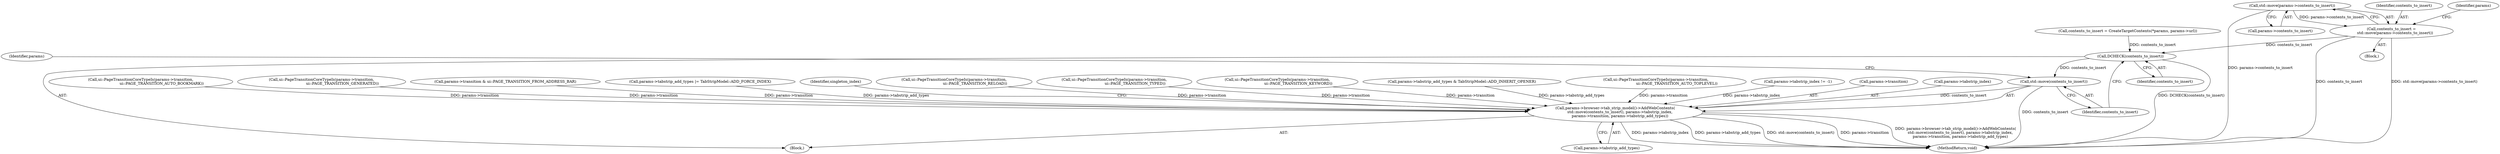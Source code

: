 digraph "0_Chrome_c552cd7b8a0862f6b3c8c6a07f98bda3721101eb_0@API" {
"1000305" [label="(Call,std::move(params->contents_to_insert))"];
"1000303" [label="(Call,contents_to_insert =\n      std::move(params->contents_to_insert))"];
"1000543" [label="(Call,DCHECK(contents_to_insert))"];
"1000546" [label="(Call,std::move(contents_to_insert))"];
"1000545" [label="(Call,params->browser->tab_strip_model()->AddWebContents(\n        std::move(contents_to_insert), params->tabstrip_index,\n        params->transition, params->tabstrip_add_types))"];
"1000554" [label="(Call,params->tabstrip_add_types)"];
"1000389" [label="(Call,ui::PageTransitionCoreTypeIs(params->transition,\n                                   ui::PAGE_TRANSITION_RELOAD))"];
"1000305" [label="(Call,std::move(params->contents_to_insert))"];
"1000102" [label="(Block,)"];
"1000365" [label="(Call,ui::PageTransitionCoreTypeIs(params->transition,\n                                   ui::PAGE_TRANSITION_TYPED))"];
"1000303" [label="(Call,contents_to_insert =\n      std::move(params->contents_to_insert))"];
"1000394" [label="(Call,ui::PageTransitionCoreTypeIs(params->transition,\n                                   ui::PAGE_TRANSITION_KEYWORD))"];
"1000494" [label="(Call,params->tabstrip_add_types & TabStripModel::ADD_INHERIT_OPENER)"];
"1000306" [label="(Call,params->contents_to_insert)"];
"1000383" [label="(Call,ui::PageTransitionCoreTypeIs(params->transition,\n                                   ui::PAGE_TRANSITION_AUTO_TOPLEVEL))"];
"1000543" [label="(Call,DCHECK(contents_to_insert))"];
"1000532" [label="(Call,params->tabstrip_index != -1)"];
"1000304" [label="(Identifier,contents_to_insert)"];
"1000551" [label="(Call,params->transition)"];
"1000548" [label="(Call,params->tabstrip_index)"];
"1000544" [label="(Identifier,contents_to_insert)"];
"1000371" [label="(Call,ui::PageTransitionCoreTypeIs(params->transition,\n                                   ui::PAGE_TRANSITION_AUTO_BOOKMARK))"];
"1000665" [label="(MethodReturn,void)"];
"1000417" [label="(Call,contents_to_insert = CreateTargetContents(*params, params->url))"];
"1000310" [label="(Identifier,params)"];
"1000377" [label="(Call,ui::PageTransitionCoreTypeIs(params->transition,\n                                   ui::PAGE_TRANSITION_GENERATED))"];
"1000546" [label="(Call,std::move(contents_to_insert))"];
"1000359" [label="(Call,params->transition & ui::PAGE_TRANSITION_FROM_ADDRESS_BAR)"];
"1000547" [label="(Identifier,contents_to_insert)"];
"1000549" [label="(Identifier,params)"];
"1000545" [label="(Call,params->browser->tab_strip_model()->AddWebContents(\n        std::move(contents_to_insert), params->tabstrip_index,\n        params->transition, params->tabstrip_add_types))"];
"1000538" [label="(Call,params->tabstrip_add_types |= TabStripModel::ADD_FORCE_INDEX)"];
"1000530" [label="(Block,)"];
"1000559" [label="(Identifier,singleton_index)"];
"1000305" -> "1000303"  [label="AST: "];
"1000305" -> "1000306"  [label="CFG: "];
"1000306" -> "1000305"  [label="AST: "];
"1000303" -> "1000305"  [label="CFG: "];
"1000305" -> "1000665"  [label="DDG: params->contents_to_insert"];
"1000305" -> "1000303"  [label="DDG: params->contents_to_insert"];
"1000303" -> "1000102"  [label="AST: "];
"1000304" -> "1000303"  [label="AST: "];
"1000310" -> "1000303"  [label="CFG: "];
"1000303" -> "1000665"  [label="DDG: contents_to_insert"];
"1000303" -> "1000665"  [label="DDG: std::move(params->contents_to_insert)"];
"1000303" -> "1000543"  [label="DDG: contents_to_insert"];
"1000543" -> "1000530"  [label="AST: "];
"1000543" -> "1000544"  [label="CFG: "];
"1000544" -> "1000543"  [label="AST: "];
"1000547" -> "1000543"  [label="CFG: "];
"1000543" -> "1000665"  [label="DDG: DCHECK(contents_to_insert)"];
"1000417" -> "1000543"  [label="DDG: contents_to_insert"];
"1000543" -> "1000546"  [label="DDG: contents_to_insert"];
"1000546" -> "1000545"  [label="AST: "];
"1000546" -> "1000547"  [label="CFG: "];
"1000547" -> "1000546"  [label="AST: "];
"1000549" -> "1000546"  [label="CFG: "];
"1000546" -> "1000665"  [label="DDG: contents_to_insert"];
"1000546" -> "1000545"  [label="DDG: contents_to_insert"];
"1000545" -> "1000530"  [label="AST: "];
"1000545" -> "1000554"  [label="CFG: "];
"1000548" -> "1000545"  [label="AST: "];
"1000551" -> "1000545"  [label="AST: "];
"1000554" -> "1000545"  [label="AST: "];
"1000559" -> "1000545"  [label="CFG: "];
"1000545" -> "1000665"  [label="DDG: params->tabstrip_index"];
"1000545" -> "1000665"  [label="DDG: params->tabstrip_add_types"];
"1000545" -> "1000665"  [label="DDG: std::move(contents_to_insert)"];
"1000545" -> "1000665"  [label="DDG: params->transition"];
"1000545" -> "1000665"  [label="DDG: params->browser->tab_strip_model()->AddWebContents(\n        std::move(contents_to_insert), params->tabstrip_index,\n        params->transition, params->tabstrip_add_types)"];
"1000532" -> "1000545"  [label="DDG: params->tabstrip_index"];
"1000383" -> "1000545"  [label="DDG: params->transition"];
"1000365" -> "1000545"  [label="DDG: params->transition"];
"1000389" -> "1000545"  [label="DDG: params->transition"];
"1000371" -> "1000545"  [label="DDG: params->transition"];
"1000394" -> "1000545"  [label="DDG: params->transition"];
"1000359" -> "1000545"  [label="DDG: params->transition"];
"1000377" -> "1000545"  [label="DDG: params->transition"];
"1000494" -> "1000545"  [label="DDG: params->tabstrip_add_types"];
"1000538" -> "1000545"  [label="DDG: params->tabstrip_add_types"];
}
